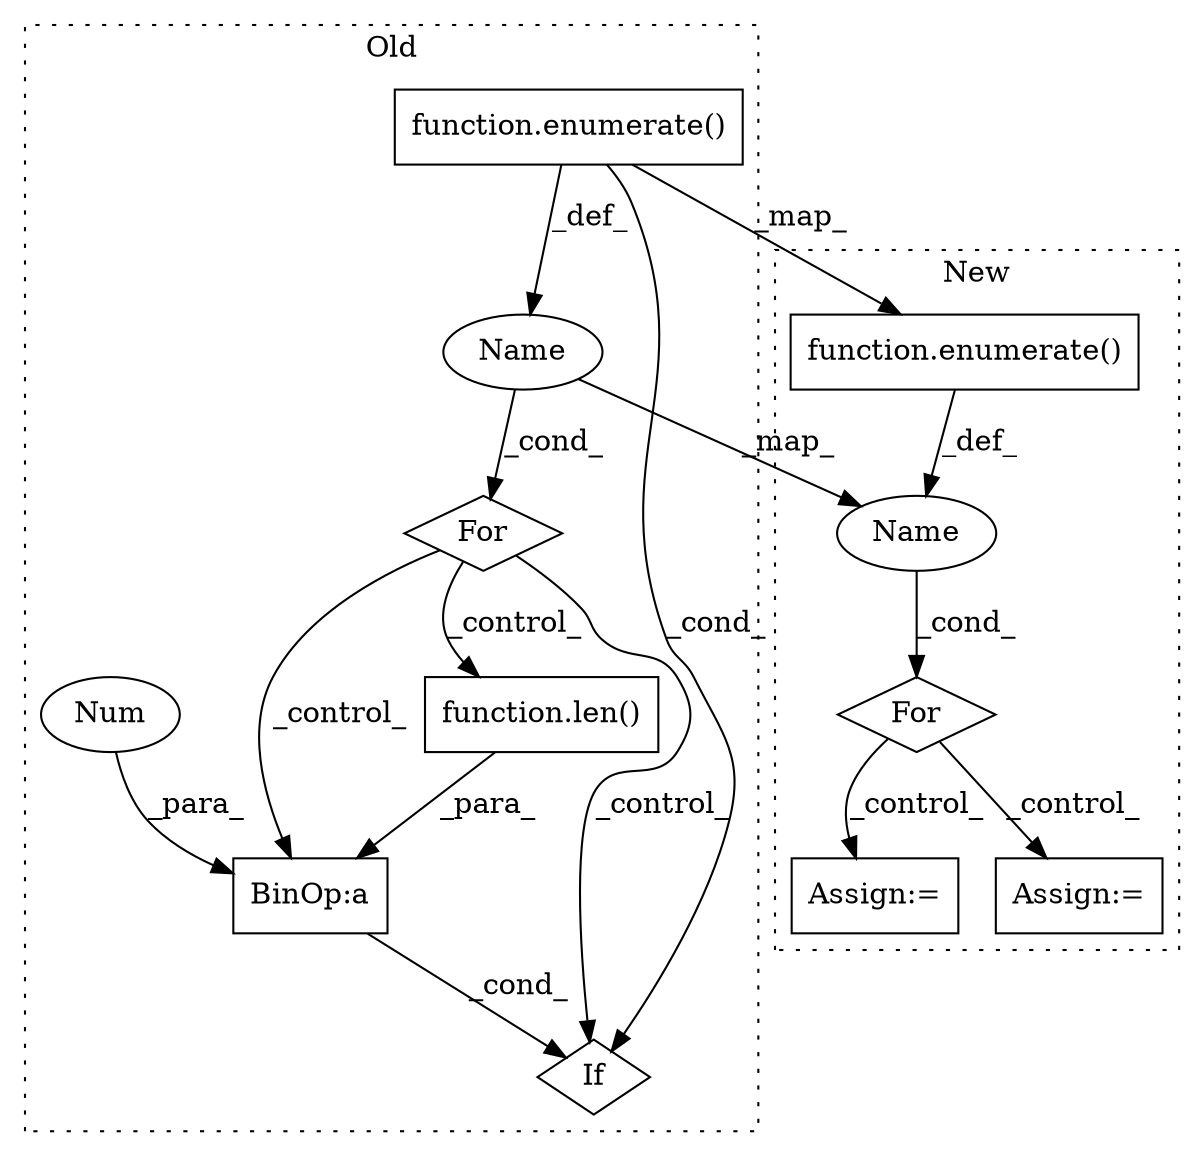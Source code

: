 digraph G {
subgraph cluster0 {
1 [label="function.enumerate()" a="75" s="6216,6240" l="10,1" shape="box"];
3 [label="For" a="107" s="6198,6241" l="4,14" shape="diamond"];
7 [label="Name" a="87" s="6205" l="7" shape="ellipse"];
9 [label="If" a="96" s="7100" l="3" shape="diamond"];
10 [label="BinOp:a" a="82" s="7127" l="3" shape="box"];
11 [label="Num" a="76" s="7130" l="1" shape="ellipse"];
12 [label="function.len()" a="75" s="7108,7126" l="4,1" shape="box"];
label = "Old";
style="dotted";
}
subgraph cluster1 {
2 [label="function.enumerate()" a="75" s="6136,6160" l="10,1" shape="box"];
4 [label="For" a="107" s="6118,6161" l="4,14" shape="diamond"];
5 [label="Assign:=" a="68" s="6466" l="3" shape="box"];
6 [label="Name" a="87" s="6125" l="7" shape="ellipse"];
8 [label="Assign:=" a="68" s="6414" l="3" shape="box"];
label = "New";
style="dotted";
}
1 -> 2 [label="_map_"];
1 -> 7 [label="_def_"];
1 -> 9 [label="_cond_"];
2 -> 6 [label="_def_"];
3 -> 9 [label="_control_"];
3 -> 10 [label="_control_"];
3 -> 12 [label="_control_"];
4 -> 8 [label="_control_"];
4 -> 5 [label="_control_"];
6 -> 4 [label="_cond_"];
7 -> 3 [label="_cond_"];
7 -> 6 [label="_map_"];
10 -> 9 [label="_cond_"];
11 -> 10 [label="_para_"];
12 -> 10 [label="_para_"];
}